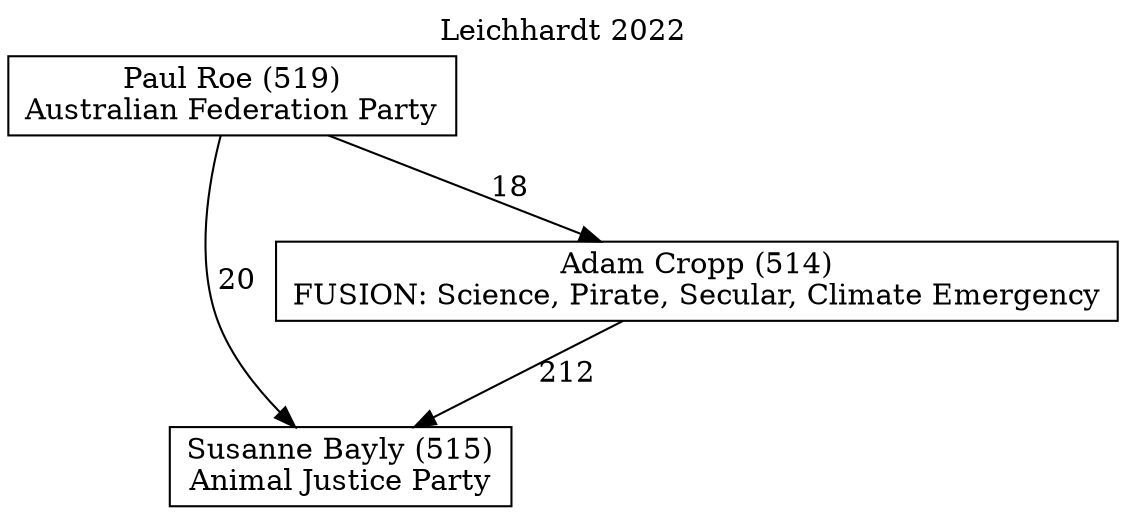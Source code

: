 // House preference flow
digraph "Susanne Bayly (515)_Leichhardt_2022" {
	graph [label="Leichhardt 2022" labelloc=t mclimit=10]
	node [shape=box]
	"Susanne Bayly (515)" [label="Susanne Bayly (515)
Animal Justice Party"]
	"Adam Cropp (514)" [label="Adam Cropp (514)
FUSION: Science, Pirate, Secular, Climate Emergency"]
	"Paul Roe (519)" [label="Paul Roe (519)
Australian Federation Party"]
	"Adam Cropp (514)" -> "Susanne Bayly (515)" [label=212]
	"Paul Roe (519)" -> "Adam Cropp (514)" [label=18]
	"Paul Roe (519)" -> "Susanne Bayly (515)" [label=20]
}
